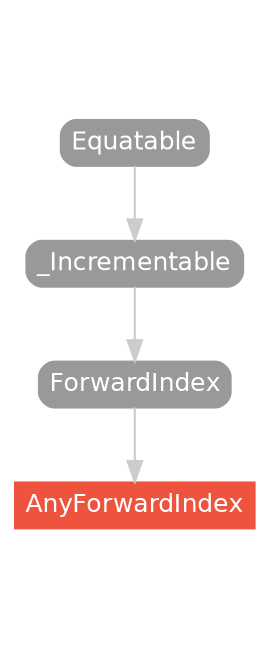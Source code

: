 strict digraph "AnyForwardIndex - Type Hierarchy - SwiftDoc.org" {
    pad="0.1,0.8"
    node [shape=box, style="filled,rounded", color="#999999", fillcolor="#999999", fontcolor=white, fontname=Helvetica, fontnames="Helvetica,sansserif", fontsize=12, margin="0.07,0.05", height="0.3"]
    edge [color="#cccccc"]
    "AnyForwardIndex" [URL="/type/AnyForwardIndex/", style="filled", fillcolor="#ee543d", color="#ee543d"]
    "Equatable" [URL="/protocol/Equatable/hierarchy/"]
    "ForwardIndex" [URL="/protocol/ForwardIndex/hierarchy/"]
    "_Incrementable" [URL="/protocol/_Incrementable/hierarchy/"]    "ForwardIndex" -> "AnyForwardIndex"
    "_Incrementable" -> "ForwardIndex"
    "Equatable" -> "_Incrementable"
    subgraph Types {
        rank = max; "AnyForwardIndex";
    }
}